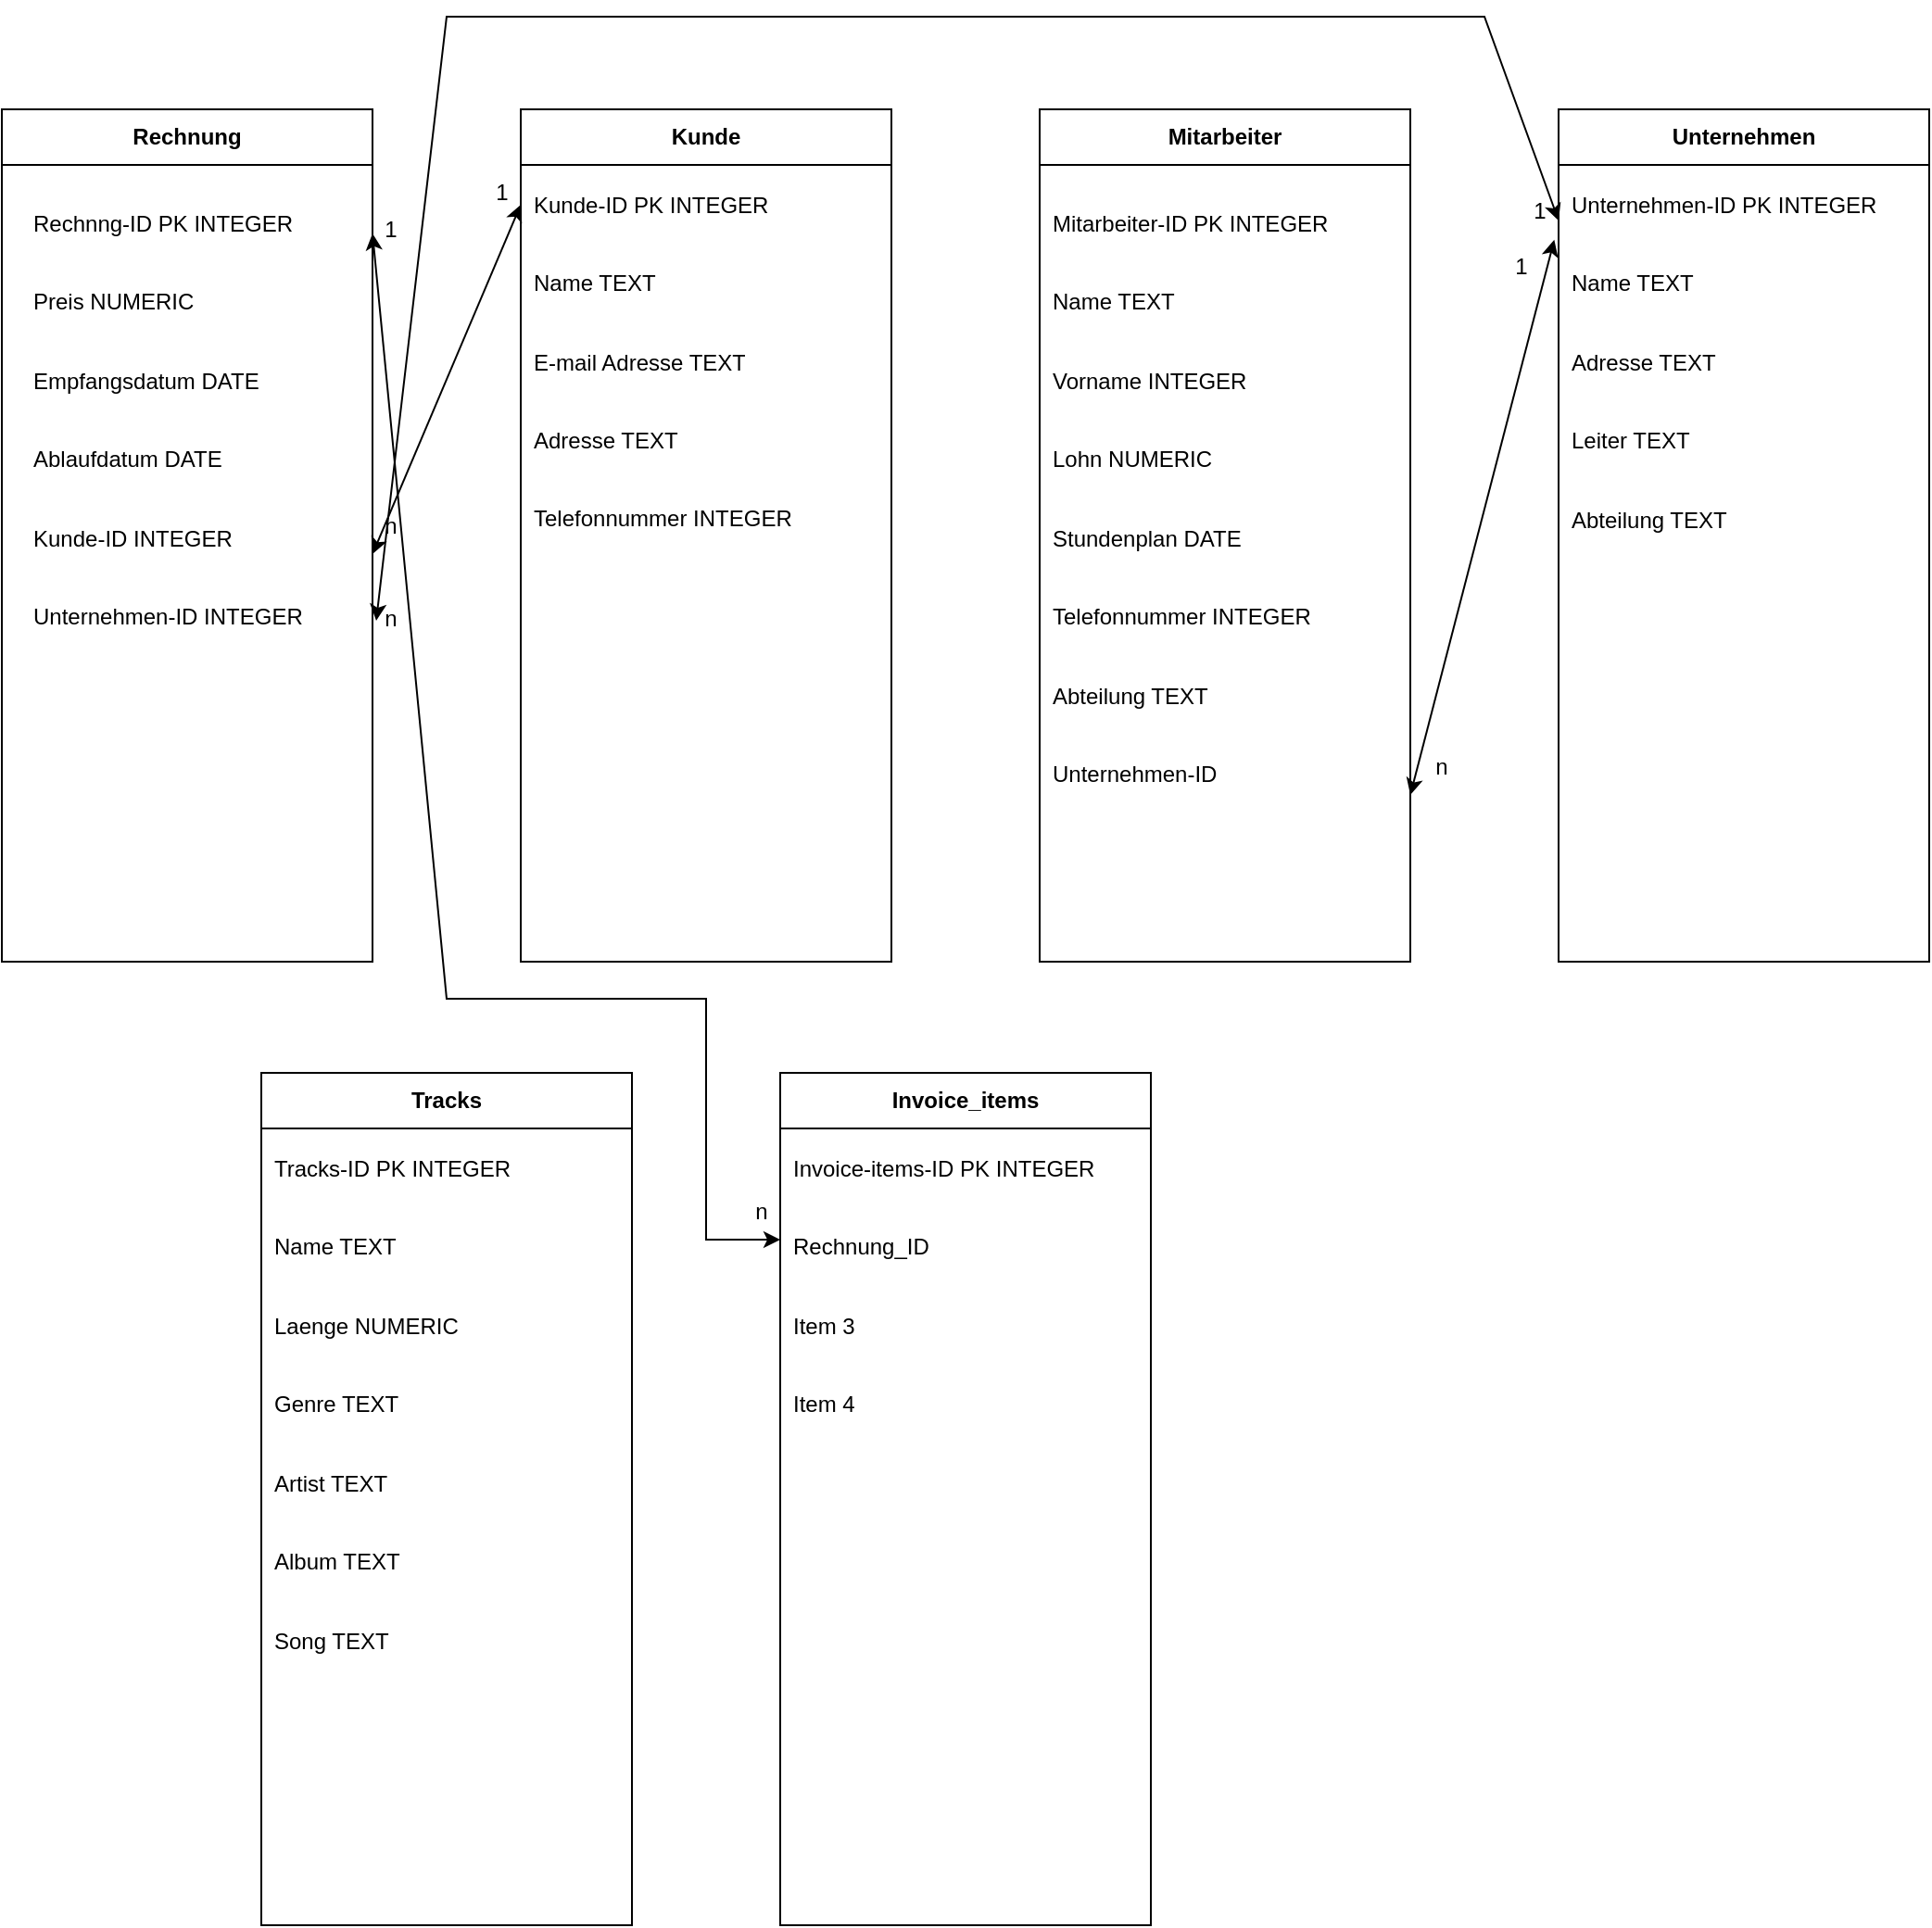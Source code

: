 <mxfile version="25.0.1">
  <diagram name="Seite-1" id="CNiKCWi8ZRv9Qzwv_BlR">
    <mxGraphModel dx="1434" dy="782" grid="1" gridSize="10" guides="1" tooltips="1" connect="1" arrows="1" fold="1" page="1" pageScale="1" pageWidth="827" pageHeight="1169" math="0" shadow="0">
      <root>
        <mxCell id="0" />
        <mxCell id="1" parent="0" />
        <mxCell id="nGp6j8RpMQA7SGKV3jL9-7" value="&lt;b&gt;Rechnung&lt;/b&gt;" style="rounded=0;whiteSpace=wrap;html=1;" parent="1" vertex="1">
          <mxGeometry x="80" y="90" width="200" height="30" as="geometry" />
        </mxCell>
        <mxCell id="nGp6j8RpMQA7SGKV3jL9-8" value="&lt;div align=&quot;justify&quot;&gt;&lt;br&gt;&lt;/div&gt;" style="rounded=0;whiteSpace=wrap;html=1;" parent="1" vertex="1">
          <mxGeometry x="80" y="120" width="200" height="430" as="geometry" />
        </mxCell>
        <mxCell id="nGp6j8RpMQA7SGKV3jL9-9" value="" style="shape=table;startSize=0;container=1;collapsible=0;childLayout=tableLayout;fontSize=11;fillColor=none;strokeColor=none;" parent="1" vertex="1">
          <mxGeometry x="90" y="130" width="180" height="340" as="geometry" />
        </mxCell>
        <mxCell id="nGp6j8RpMQA7SGKV3jL9-10" value="" style="shape=tableRow;horizontal=0;startSize=0;swimlaneHead=0;swimlaneBody=0;strokeColor=inherit;top=0;left=0;bottom=0;right=0;collapsible=0;dropTarget=0;fillColor=none;points=[[0,0.5],[1,0.5]];portConstraint=eastwest;fontSize=16;" parent="nGp6j8RpMQA7SGKV3jL9-9" vertex="1">
          <mxGeometry width="180" height="43" as="geometry" />
        </mxCell>
        <mxCell id="nGp6j8RpMQA7SGKV3jL9-11" value="Rechnng-ID PK INTEGER" style="shape=partialRectangle;html=1;whiteSpace=wrap;connectable=0;strokeColor=inherit;overflow=hidden;fillColor=none;top=0;left=0;bottom=0;right=0;pointerEvents=1;fontSize=12;align=left;spacingLeft=5;" parent="nGp6j8RpMQA7SGKV3jL9-10" vertex="1">
          <mxGeometry width="180" height="43" as="geometry">
            <mxRectangle width="180" height="43" as="alternateBounds" />
          </mxGeometry>
        </mxCell>
        <mxCell id="nGp6j8RpMQA7SGKV3jL9-12" value="" style="shape=tableRow;horizontal=0;startSize=0;swimlaneHead=0;swimlaneBody=0;strokeColor=inherit;top=0;left=0;bottom=0;right=0;collapsible=0;dropTarget=0;fillColor=none;points=[[0,0.5],[1,0.5]];portConstraint=eastwest;fontSize=16;" parent="nGp6j8RpMQA7SGKV3jL9-9" vertex="1">
          <mxGeometry y="43" width="180" height="42" as="geometry" />
        </mxCell>
        <mxCell id="nGp6j8RpMQA7SGKV3jL9-13" value="Preis NUMERIC " style="shape=partialRectangle;html=1;whiteSpace=wrap;connectable=0;strokeColor=inherit;overflow=hidden;fillColor=none;top=0;left=0;bottom=0;right=0;pointerEvents=1;fontSize=12;align=left;spacingLeft=5;" parent="nGp6j8RpMQA7SGKV3jL9-12" vertex="1">
          <mxGeometry width="180" height="42" as="geometry">
            <mxRectangle width="180" height="42" as="alternateBounds" />
          </mxGeometry>
        </mxCell>
        <mxCell id="nGp6j8RpMQA7SGKV3jL9-14" value="" style="shape=tableRow;horizontal=0;startSize=0;swimlaneHead=0;swimlaneBody=0;strokeColor=inherit;top=0;left=0;bottom=0;right=0;collapsible=0;dropTarget=0;fillColor=none;points=[[0,0.5],[1,0.5]];portConstraint=eastwest;fontSize=16;" parent="nGp6j8RpMQA7SGKV3jL9-9" vertex="1">
          <mxGeometry y="85" width="180" height="43" as="geometry" />
        </mxCell>
        <mxCell id="nGp6j8RpMQA7SGKV3jL9-15" value="Empfangsdatum DATE" style="shape=partialRectangle;html=1;whiteSpace=wrap;connectable=0;strokeColor=inherit;overflow=hidden;fillColor=none;top=0;left=0;bottom=0;right=0;pointerEvents=1;fontSize=12;align=left;spacingLeft=5;" parent="nGp6j8RpMQA7SGKV3jL9-14" vertex="1">
          <mxGeometry width="180" height="43" as="geometry">
            <mxRectangle width="180" height="43" as="alternateBounds" />
          </mxGeometry>
        </mxCell>
        <mxCell id="nGp6j8RpMQA7SGKV3jL9-16" style="shape=tableRow;horizontal=0;startSize=0;swimlaneHead=0;swimlaneBody=0;strokeColor=inherit;top=0;left=0;bottom=0;right=0;collapsible=0;dropTarget=0;fillColor=none;points=[[0,0.5],[1,0.5]];portConstraint=eastwest;fontSize=16;" parent="nGp6j8RpMQA7SGKV3jL9-9" vertex="1">
          <mxGeometry y="128" width="180" height="42" as="geometry" />
        </mxCell>
        <mxCell id="nGp6j8RpMQA7SGKV3jL9-17" value="Ablaufdatum DATE" style="shape=partialRectangle;html=1;whiteSpace=wrap;connectable=0;strokeColor=inherit;overflow=hidden;fillColor=none;top=0;left=0;bottom=0;right=0;pointerEvents=1;fontSize=12;align=left;spacingLeft=5;" parent="nGp6j8RpMQA7SGKV3jL9-16" vertex="1">
          <mxGeometry width="180" height="42" as="geometry">
            <mxRectangle width="180" height="42" as="alternateBounds" />
          </mxGeometry>
        </mxCell>
        <mxCell id="nGp6j8RpMQA7SGKV3jL9-112" value="" style="shape=tableRow;horizontal=0;startSize=0;swimlaneHead=0;swimlaneBody=0;strokeColor=inherit;top=0;left=0;bottom=0;right=0;collapsible=0;dropTarget=0;fillColor=none;points=[[0,0.5],[1,0.5]];portConstraint=eastwest;fontSize=16;" parent="nGp6j8RpMQA7SGKV3jL9-9" vertex="1">
          <mxGeometry y="170" width="180" height="43" as="geometry" />
        </mxCell>
        <mxCell id="nGp6j8RpMQA7SGKV3jL9-113" value="Kunde-ID INTEGER" style="shape=partialRectangle;html=1;whiteSpace=wrap;connectable=0;strokeColor=inherit;overflow=hidden;fillColor=none;top=0;left=0;bottom=0;right=0;pointerEvents=1;fontSize=12;align=left;spacingLeft=5;" parent="nGp6j8RpMQA7SGKV3jL9-112" vertex="1">
          <mxGeometry width="180" height="43" as="geometry">
            <mxRectangle width="180" height="43" as="alternateBounds" />
          </mxGeometry>
        </mxCell>
        <mxCell id="nGp6j8RpMQA7SGKV3jL9-114" value="" style="shape=tableRow;horizontal=0;startSize=0;swimlaneHead=0;swimlaneBody=0;strokeColor=inherit;top=0;left=0;bottom=0;right=0;collapsible=0;dropTarget=0;fillColor=none;points=[[0,0.5],[1,0.5]];portConstraint=eastwest;fontSize=16;" parent="nGp6j8RpMQA7SGKV3jL9-9" vertex="1">
          <mxGeometry y="213" width="180" height="42" as="geometry" />
        </mxCell>
        <mxCell id="nGp6j8RpMQA7SGKV3jL9-115" value="Unternehmen-ID INTEGER" style="shape=partialRectangle;html=1;whiteSpace=wrap;connectable=0;strokeColor=inherit;overflow=hidden;fillColor=none;top=0;left=0;bottom=0;right=0;pointerEvents=1;fontSize=12;align=left;spacingLeft=5;" parent="nGp6j8RpMQA7SGKV3jL9-114" vertex="1">
          <mxGeometry width="180" height="42" as="geometry">
            <mxRectangle width="180" height="42" as="alternateBounds" />
          </mxGeometry>
        </mxCell>
        <mxCell id="nGp6j8RpMQA7SGKV3jL9-116" value="" style="shape=tableRow;horizontal=0;startSize=0;swimlaneHead=0;swimlaneBody=0;strokeColor=inherit;top=0;left=0;bottom=0;right=0;collapsible=0;dropTarget=0;fillColor=none;points=[[0,0.5],[1,0.5]];portConstraint=eastwest;fontSize=16;" parent="nGp6j8RpMQA7SGKV3jL9-9" vertex="1">
          <mxGeometry y="255" width="180" height="43" as="geometry" />
        </mxCell>
        <mxCell id="nGp6j8RpMQA7SGKV3jL9-117" value="" style="shape=partialRectangle;html=1;whiteSpace=wrap;connectable=0;strokeColor=inherit;overflow=hidden;fillColor=none;top=0;left=0;bottom=0;right=0;pointerEvents=1;fontSize=12;align=left;spacingLeft=5;" parent="nGp6j8RpMQA7SGKV3jL9-116" vertex="1">
          <mxGeometry width="180" height="43" as="geometry">
            <mxRectangle width="180" height="43" as="alternateBounds" />
          </mxGeometry>
        </mxCell>
        <mxCell id="nGp6j8RpMQA7SGKV3jL9-118" style="shape=tableRow;horizontal=0;startSize=0;swimlaneHead=0;swimlaneBody=0;strokeColor=inherit;top=0;left=0;bottom=0;right=0;collapsible=0;dropTarget=0;fillColor=none;points=[[0,0.5],[1,0.5]];portConstraint=eastwest;fontSize=16;" parent="nGp6j8RpMQA7SGKV3jL9-9" vertex="1">
          <mxGeometry y="298" width="180" height="42" as="geometry" />
        </mxCell>
        <mxCell id="nGp6j8RpMQA7SGKV3jL9-119" value="" style="shape=partialRectangle;html=1;whiteSpace=wrap;connectable=0;strokeColor=inherit;overflow=hidden;fillColor=none;top=0;left=0;bottom=0;right=0;pointerEvents=1;fontSize=12;align=left;spacingLeft=5;" parent="nGp6j8RpMQA7SGKV3jL9-118" vertex="1">
          <mxGeometry width="180" height="42" as="geometry">
            <mxRectangle width="180" height="42" as="alternateBounds" />
          </mxGeometry>
        </mxCell>
        <mxCell id="nGp6j8RpMQA7SGKV3jL9-36" value="&lt;b&gt;Kunde&lt;/b&gt;" style="rounded=0;whiteSpace=wrap;html=1;" parent="1" vertex="1">
          <mxGeometry x="360" y="90" width="200" height="30" as="geometry" />
        </mxCell>
        <mxCell id="nGp6j8RpMQA7SGKV3jL9-37" value="&lt;div align=&quot;justify&quot;&gt;&lt;br&gt;&lt;/div&gt;" style="rounded=0;whiteSpace=wrap;html=1;" parent="1" vertex="1">
          <mxGeometry x="360" y="120" width="200" height="430" as="geometry" />
        </mxCell>
        <mxCell id="nGp6j8RpMQA7SGKV3jL9-45" style="edgeStyle=orthogonalEdgeStyle;rounded=0;orthogonalLoop=1;jettySize=auto;html=1;" parent="1" source="nGp6j8RpMQA7SGKV3jL9-38" target="nGp6j8RpMQA7SGKV3jL9-43" edge="1">
          <mxGeometry relative="1" as="geometry" />
        </mxCell>
        <mxCell id="nGp6j8RpMQA7SGKV3jL9-38" value="&lt;b&gt;Invoice_items&lt;/b&gt;" style="rounded=0;whiteSpace=wrap;html=1;" parent="1" vertex="1">
          <mxGeometry x="500" y="610" width="200" height="30" as="geometry" />
        </mxCell>
        <mxCell id="nGp6j8RpMQA7SGKV3jL9-40" value="&lt;div align=&quot;justify&quot;&gt;&lt;br&gt;&lt;/div&gt;" style="rounded=0;whiteSpace=wrap;html=1;" parent="1" vertex="1">
          <mxGeometry x="640" y="120" width="200" height="430" as="geometry" />
        </mxCell>
        <mxCell id="nGp6j8RpMQA7SGKV3jL9-41" value="&lt;b&gt;Unternehmen&lt;/b&gt;" style="rounded=0;whiteSpace=wrap;html=1;" parent="1" vertex="1">
          <mxGeometry x="920" y="90" width="200" height="30" as="geometry" />
        </mxCell>
        <mxCell id="nGp6j8RpMQA7SGKV3jL9-42" value="&lt;div align=&quot;justify&quot;&gt;&lt;br&gt;&lt;/div&gt;" style="rounded=0;whiteSpace=wrap;html=1;" parent="1" vertex="1">
          <mxGeometry x="220" y="640" width="200" height="430" as="geometry" />
        </mxCell>
        <mxCell id="nGp6j8RpMQA7SGKV3jL9-43" value="&lt;div align=&quot;justify&quot;&gt;&lt;br&gt;&lt;/div&gt;" style="rounded=0;whiteSpace=wrap;html=1;" parent="1" vertex="1">
          <mxGeometry x="500" y="640" width="200" height="430" as="geometry" />
        </mxCell>
        <mxCell id="nGp6j8RpMQA7SGKV3jL9-44" value="&lt;b&gt;Tracks&lt;/b&gt;" style="rounded=0;whiteSpace=wrap;html=1;" parent="1" vertex="1">
          <mxGeometry x="220" y="610" width="200" height="30" as="geometry" />
        </mxCell>
        <mxCell id="nGp6j8RpMQA7SGKV3jL9-46" value="" style="shape=table;startSize=0;container=1;collapsible=0;childLayout=tableLayout;fontSize=11;fillColor=none;strokeColor=none;fontStyle=1" parent="1" vertex="1">
          <mxGeometry x="360" y="120" width="200" height="340" as="geometry" />
        </mxCell>
        <mxCell id="nGp6j8RpMQA7SGKV3jL9-47" value="" style="shape=tableRow;horizontal=0;startSize=0;swimlaneHead=0;swimlaneBody=0;strokeColor=inherit;top=0;left=0;bottom=0;right=0;collapsible=0;dropTarget=0;fillColor=none;points=[[0,0.5],[1,0.5]];portConstraint=eastwest;fontSize=16;" parent="nGp6j8RpMQA7SGKV3jL9-46" vertex="1">
          <mxGeometry width="200" height="43" as="geometry" />
        </mxCell>
        <mxCell id="nGp6j8RpMQA7SGKV3jL9-48" value="Kunde-ID PK INTEGER" style="shape=partialRectangle;html=1;whiteSpace=wrap;connectable=0;strokeColor=inherit;overflow=hidden;fillColor=none;top=0;left=0;bottom=0;right=0;pointerEvents=1;fontSize=12;align=left;spacingLeft=5;" parent="nGp6j8RpMQA7SGKV3jL9-47" vertex="1">
          <mxGeometry width="200" height="43" as="geometry">
            <mxRectangle width="200" height="43" as="alternateBounds" />
          </mxGeometry>
        </mxCell>
        <mxCell id="nGp6j8RpMQA7SGKV3jL9-49" value="" style="shape=tableRow;horizontal=0;startSize=0;swimlaneHead=0;swimlaneBody=0;strokeColor=inherit;top=0;left=0;bottom=0;right=0;collapsible=0;dropTarget=0;fillColor=none;points=[[0,0.5],[1,0.5]];portConstraint=eastwest;fontSize=16;" parent="nGp6j8RpMQA7SGKV3jL9-46" vertex="1">
          <mxGeometry y="43" width="200" height="42" as="geometry" />
        </mxCell>
        <mxCell id="nGp6j8RpMQA7SGKV3jL9-50" value="Name TEXT" style="shape=partialRectangle;html=1;whiteSpace=wrap;connectable=0;strokeColor=inherit;overflow=hidden;fillColor=none;top=0;left=0;bottom=0;right=0;pointerEvents=1;fontSize=12;align=left;spacingLeft=5;" parent="nGp6j8RpMQA7SGKV3jL9-49" vertex="1">
          <mxGeometry width="200" height="42" as="geometry">
            <mxRectangle width="200" height="42" as="alternateBounds" />
          </mxGeometry>
        </mxCell>
        <mxCell id="nGp6j8RpMQA7SGKV3jL9-51" value="" style="shape=tableRow;horizontal=0;startSize=0;swimlaneHead=0;swimlaneBody=0;strokeColor=inherit;top=0;left=0;bottom=0;right=0;collapsible=0;dropTarget=0;fillColor=none;points=[[0,0.5],[1,0.5]];portConstraint=eastwest;fontSize=16;" parent="nGp6j8RpMQA7SGKV3jL9-46" vertex="1">
          <mxGeometry y="85" width="200" height="43" as="geometry" />
        </mxCell>
        <mxCell id="nGp6j8RpMQA7SGKV3jL9-52" value="E-mail Adresse TEXT" style="shape=partialRectangle;html=1;whiteSpace=wrap;connectable=0;strokeColor=inherit;overflow=hidden;fillColor=none;top=0;left=0;bottom=0;right=0;pointerEvents=1;fontSize=12;align=left;spacingLeft=5;" parent="nGp6j8RpMQA7SGKV3jL9-51" vertex="1">
          <mxGeometry width="200" height="43" as="geometry">
            <mxRectangle width="200" height="43" as="alternateBounds" />
          </mxGeometry>
        </mxCell>
        <mxCell id="nGp6j8RpMQA7SGKV3jL9-53" style="shape=tableRow;horizontal=0;startSize=0;swimlaneHead=0;swimlaneBody=0;strokeColor=inherit;top=0;left=0;bottom=0;right=0;collapsible=0;dropTarget=0;fillColor=none;points=[[0,0.5],[1,0.5]];portConstraint=eastwest;fontSize=16;" parent="nGp6j8RpMQA7SGKV3jL9-46" vertex="1">
          <mxGeometry y="128" width="200" height="42" as="geometry" />
        </mxCell>
        <mxCell id="nGp6j8RpMQA7SGKV3jL9-54" value="Adresse TEXT" style="shape=partialRectangle;html=1;whiteSpace=wrap;connectable=0;strokeColor=inherit;overflow=hidden;fillColor=none;top=0;left=0;bottom=0;right=0;pointerEvents=1;fontSize=12;align=left;spacingLeft=5;" parent="nGp6j8RpMQA7SGKV3jL9-53" vertex="1">
          <mxGeometry width="200" height="42" as="geometry">
            <mxRectangle width="200" height="42" as="alternateBounds" />
          </mxGeometry>
        </mxCell>
        <mxCell id="nGp6j8RpMQA7SGKV3jL9-109" style="shape=tableRow;horizontal=0;startSize=0;swimlaneHead=0;swimlaneBody=0;strokeColor=inherit;top=0;left=0;bottom=0;right=0;collapsible=0;dropTarget=0;fillColor=none;points=[[0,0.5],[1,0.5]];portConstraint=eastwest;fontSize=16;" parent="nGp6j8RpMQA7SGKV3jL9-46" vertex="1">
          <mxGeometry y="170" width="200" height="42" as="geometry" />
        </mxCell>
        <mxCell id="nGp6j8RpMQA7SGKV3jL9-110" value="Telefonnummer INTEGER" style="shape=partialRectangle;html=1;whiteSpace=wrap;connectable=0;strokeColor=inherit;overflow=hidden;fillColor=none;top=0;left=0;bottom=0;right=0;pointerEvents=1;fontSize=12;align=left;spacingLeft=5;" parent="nGp6j8RpMQA7SGKV3jL9-109" vertex="1">
          <mxGeometry width="200" height="42" as="geometry">
            <mxRectangle width="200" height="42" as="alternateBounds" />
          </mxGeometry>
        </mxCell>
        <mxCell id="nGp6j8RpMQA7SGKV3jL9-107" value="" style="shape=tableRow;horizontal=0;startSize=0;swimlaneHead=0;swimlaneBody=0;strokeColor=inherit;top=0;left=0;bottom=0;right=0;collapsible=0;dropTarget=0;fillColor=none;points=[[0,0.5],[1,0.5]];portConstraint=eastwest;fontSize=16;" parent="nGp6j8RpMQA7SGKV3jL9-46" vertex="1">
          <mxGeometry y="212" width="200" height="43" as="geometry" />
        </mxCell>
        <mxCell id="nGp6j8RpMQA7SGKV3jL9-108" value="" style="shape=partialRectangle;html=1;whiteSpace=wrap;connectable=0;strokeColor=inherit;overflow=hidden;fillColor=none;top=0;left=0;bottom=0;right=0;pointerEvents=1;fontSize=12;align=left;spacingLeft=5;" parent="nGp6j8RpMQA7SGKV3jL9-107" vertex="1">
          <mxGeometry width="200" height="43" as="geometry">
            <mxRectangle width="200" height="43" as="alternateBounds" />
          </mxGeometry>
        </mxCell>
        <mxCell id="nGp6j8RpMQA7SGKV3jL9-105" value="" style="shape=tableRow;horizontal=0;startSize=0;swimlaneHead=0;swimlaneBody=0;strokeColor=inherit;top=0;left=0;bottom=0;right=0;collapsible=0;dropTarget=0;fillColor=none;points=[[0,0.5],[1,0.5]];portConstraint=eastwest;fontSize=16;" parent="nGp6j8RpMQA7SGKV3jL9-46" vertex="1">
          <mxGeometry y="255" width="200" height="42" as="geometry" />
        </mxCell>
        <mxCell id="nGp6j8RpMQA7SGKV3jL9-106" value="" style="shape=partialRectangle;html=1;whiteSpace=wrap;connectable=0;strokeColor=inherit;overflow=hidden;fillColor=none;top=0;left=0;bottom=0;right=0;pointerEvents=1;fontSize=12;align=left;spacingLeft=5;" parent="nGp6j8RpMQA7SGKV3jL9-105" vertex="1">
          <mxGeometry width="200" height="42" as="geometry">
            <mxRectangle width="200" height="42" as="alternateBounds" />
          </mxGeometry>
        </mxCell>
        <mxCell id="nGp6j8RpMQA7SGKV3jL9-103" value="" style="shape=tableRow;horizontal=0;startSize=0;swimlaneHead=0;swimlaneBody=0;strokeColor=inherit;top=0;left=0;bottom=0;right=0;collapsible=0;dropTarget=0;fillColor=none;points=[[0,0.5],[1,0.5]];portConstraint=eastwest;fontSize=16;" parent="nGp6j8RpMQA7SGKV3jL9-46" vertex="1">
          <mxGeometry y="297" width="200" height="43" as="geometry" />
        </mxCell>
        <mxCell id="nGp6j8RpMQA7SGKV3jL9-104" value="" style="shape=partialRectangle;html=1;whiteSpace=wrap;connectable=0;strokeColor=inherit;overflow=hidden;fillColor=none;top=0;left=0;bottom=0;right=0;pointerEvents=1;fontSize=12;align=left;spacingLeft=5;" parent="nGp6j8RpMQA7SGKV3jL9-103" vertex="1">
          <mxGeometry width="200" height="43" as="geometry">
            <mxRectangle width="200" height="43" as="alternateBounds" />
          </mxGeometry>
        </mxCell>
        <mxCell id="nGp6j8RpMQA7SGKV3jL9-55" value="" style="shape=table;startSize=0;container=1;collapsible=0;childLayout=tableLayout;fontSize=11;fillColor=none;strokeColor=none;fontStyle=1" parent="1" vertex="1">
          <mxGeometry x="640" y="130" width="200" height="170" as="geometry" />
        </mxCell>
        <mxCell id="nGp6j8RpMQA7SGKV3jL9-56" value="" style="shape=tableRow;horizontal=0;startSize=0;swimlaneHead=0;swimlaneBody=0;strokeColor=inherit;top=0;left=0;bottom=0;right=0;collapsible=0;dropTarget=0;fillColor=none;points=[[0,0.5],[1,0.5]];portConstraint=eastwest;fontSize=16;" parent="nGp6j8RpMQA7SGKV3jL9-55" vertex="1">
          <mxGeometry width="200" height="43" as="geometry" />
        </mxCell>
        <mxCell id="nGp6j8RpMQA7SGKV3jL9-57" value="Mitarbeiter-ID PK INTEGER" style="shape=partialRectangle;html=1;whiteSpace=wrap;connectable=0;strokeColor=inherit;overflow=hidden;fillColor=none;top=0;left=0;bottom=0;right=0;pointerEvents=1;fontSize=12;align=left;spacingLeft=5;" parent="nGp6j8RpMQA7SGKV3jL9-56" vertex="1">
          <mxGeometry width="200" height="43" as="geometry">
            <mxRectangle width="200" height="43" as="alternateBounds" />
          </mxGeometry>
        </mxCell>
        <mxCell id="nGp6j8RpMQA7SGKV3jL9-58" value="" style="shape=tableRow;horizontal=0;startSize=0;swimlaneHead=0;swimlaneBody=0;strokeColor=inherit;top=0;left=0;bottom=0;right=0;collapsible=0;dropTarget=0;fillColor=none;points=[[0,0.5],[1,0.5]];portConstraint=eastwest;fontSize=16;" parent="nGp6j8RpMQA7SGKV3jL9-55" vertex="1">
          <mxGeometry y="43" width="200" height="42" as="geometry" />
        </mxCell>
        <mxCell id="nGp6j8RpMQA7SGKV3jL9-59" value="Name TEXT" style="shape=partialRectangle;html=1;whiteSpace=wrap;connectable=0;strokeColor=inherit;overflow=hidden;fillColor=none;top=0;left=0;bottom=0;right=0;pointerEvents=1;fontSize=12;align=left;spacingLeft=5;" parent="nGp6j8RpMQA7SGKV3jL9-58" vertex="1">
          <mxGeometry width="200" height="42" as="geometry">
            <mxRectangle width="200" height="42" as="alternateBounds" />
          </mxGeometry>
        </mxCell>
        <mxCell id="nGp6j8RpMQA7SGKV3jL9-60" value="" style="shape=tableRow;horizontal=0;startSize=0;swimlaneHead=0;swimlaneBody=0;strokeColor=inherit;top=0;left=0;bottom=0;right=0;collapsible=0;dropTarget=0;fillColor=none;points=[[0,0.5],[1,0.5]];portConstraint=eastwest;fontSize=16;" parent="nGp6j8RpMQA7SGKV3jL9-55" vertex="1">
          <mxGeometry y="85" width="200" height="43" as="geometry" />
        </mxCell>
        <mxCell id="nGp6j8RpMQA7SGKV3jL9-61" value="Vorname INTEGER" style="shape=partialRectangle;html=1;whiteSpace=wrap;connectable=0;strokeColor=inherit;overflow=hidden;fillColor=none;top=0;left=0;bottom=0;right=0;pointerEvents=1;fontSize=12;align=left;spacingLeft=5;" parent="nGp6j8RpMQA7SGKV3jL9-60" vertex="1">
          <mxGeometry width="200" height="43" as="geometry">
            <mxRectangle width="200" height="43" as="alternateBounds" />
          </mxGeometry>
        </mxCell>
        <mxCell id="nGp6j8RpMQA7SGKV3jL9-62" style="shape=tableRow;horizontal=0;startSize=0;swimlaneHead=0;swimlaneBody=0;strokeColor=inherit;top=0;left=0;bottom=0;right=0;collapsible=0;dropTarget=0;fillColor=none;points=[[0,0.5],[1,0.5]];portConstraint=eastwest;fontSize=16;" parent="nGp6j8RpMQA7SGKV3jL9-55" vertex="1">
          <mxGeometry y="128" width="200" height="42" as="geometry" />
        </mxCell>
        <mxCell id="nGp6j8RpMQA7SGKV3jL9-63" value="Lohn NUMERIC" style="shape=partialRectangle;html=1;whiteSpace=wrap;connectable=0;strokeColor=inherit;overflow=hidden;fillColor=none;top=0;left=0;bottom=0;right=0;pointerEvents=1;fontSize=12;align=left;spacingLeft=5;" parent="nGp6j8RpMQA7SGKV3jL9-62" vertex="1">
          <mxGeometry width="200" height="42" as="geometry">
            <mxRectangle width="200" height="42" as="alternateBounds" />
          </mxGeometry>
        </mxCell>
        <mxCell id="nGp6j8RpMQA7SGKV3jL9-66" value="" style="shape=table;startSize=0;container=1;collapsible=0;childLayout=tableLayout;fontSize=11;fillColor=none;strokeColor=none;fontStyle=1" parent="1" vertex="1">
          <mxGeometry x="220" y="640" width="200" height="170" as="geometry" />
        </mxCell>
        <mxCell id="nGp6j8RpMQA7SGKV3jL9-67" value="" style="shape=tableRow;horizontal=0;startSize=0;swimlaneHead=0;swimlaneBody=0;strokeColor=inherit;top=0;left=0;bottom=0;right=0;collapsible=0;dropTarget=0;fillColor=none;points=[[0,0.5],[1,0.5]];portConstraint=eastwest;fontSize=16;" parent="nGp6j8RpMQA7SGKV3jL9-66" vertex="1">
          <mxGeometry width="200" height="43" as="geometry" />
        </mxCell>
        <mxCell id="nGp6j8RpMQA7SGKV3jL9-68" value="Tracks-ID PK INTEGER" style="shape=partialRectangle;html=1;whiteSpace=wrap;connectable=0;strokeColor=inherit;overflow=hidden;fillColor=none;top=0;left=0;bottom=0;right=0;pointerEvents=1;fontSize=12;align=left;spacingLeft=5;" parent="nGp6j8RpMQA7SGKV3jL9-67" vertex="1">
          <mxGeometry width="200" height="43" as="geometry">
            <mxRectangle width="200" height="43" as="alternateBounds" />
          </mxGeometry>
        </mxCell>
        <mxCell id="nGp6j8RpMQA7SGKV3jL9-69" value="" style="shape=tableRow;horizontal=0;startSize=0;swimlaneHead=0;swimlaneBody=0;strokeColor=inherit;top=0;left=0;bottom=0;right=0;collapsible=0;dropTarget=0;fillColor=none;points=[[0,0.5],[1,0.5]];portConstraint=eastwest;fontSize=16;" parent="nGp6j8RpMQA7SGKV3jL9-66" vertex="1">
          <mxGeometry y="43" width="200" height="42" as="geometry" />
        </mxCell>
        <mxCell id="nGp6j8RpMQA7SGKV3jL9-70" value="Name TEXT" style="shape=partialRectangle;html=1;whiteSpace=wrap;connectable=0;strokeColor=inherit;overflow=hidden;fillColor=none;top=0;left=0;bottom=0;right=0;pointerEvents=1;fontSize=12;align=left;spacingLeft=5;" parent="nGp6j8RpMQA7SGKV3jL9-69" vertex="1">
          <mxGeometry width="200" height="42" as="geometry">
            <mxRectangle width="200" height="42" as="alternateBounds" />
          </mxGeometry>
        </mxCell>
        <mxCell id="nGp6j8RpMQA7SGKV3jL9-71" value="" style="shape=tableRow;horizontal=0;startSize=0;swimlaneHead=0;swimlaneBody=0;strokeColor=inherit;top=0;left=0;bottom=0;right=0;collapsible=0;dropTarget=0;fillColor=none;points=[[0,0.5],[1,0.5]];portConstraint=eastwest;fontSize=16;" parent="nGp6j8RpMQA7SGKV3jL9-66" vertex="1">
          <mxGeometry y="85" width="200" height="43" as="geometry" />
        </mxCell>
        <mxCell id="nGp6j8RpMQA7SGKV3jL9-72" value="Laenge NUMERIC" style="shape=partialRectangle;html=1;whiteSpace=wrap;connectable=0;strokeColor=inherit;overflow=hidden;fillColor=none;top=0;left=0;bottom=0;right=0;pointerEvents=1;fontSize=12;align=left;spacingLeft=5;" parent="nGp6j8RpMQA7SGKV3jL9-71" vertex="1">
          <mxGeometry width="200" height="43" as="geometry">
            <mxRectangle width="200" height="43" as="alternateBounds" />
          </mxGeometry>
        </mxCell>
        <mxCell id="nGp6j8RpMQA7SGKV3jL9-73" style="shape=tableRow;horizontal=0;startSize=0;swimlaneHead=0;swimlaneBody=0;strokeColor=inherit;top=0;left=0;bottom=0;right=0;collapsible=0;dropTarget=0;fillColor=none;points=[[0,0.5],[1,0.5]];portConstraint=eastwest;fontSize=16;" parent="nGp6j8RpMQA7SGKV3jL9-66" vertex="1">
          <mxGeometry y="128" width="200" height="42" as="geometry" />
        </mxCell>
        <mxCell id="nGp6j8RpMQA7SGKV3jL9-74" value="Genre TEXT" style="shape=partialRectangle;html=1;whiteSpace=wrap;connectable=0;strokeColor=inherit;overflow=hidden;fillColor=none;top=0;left=0;bottom=0;right=0;pointerEvents=1;fontSize=12;align=left;spacingLeft=5;" parent="nGp6j8RpMQA7SGKV3jL9-73" vertex="1">
          <mxGeometry width="200" height="42" as="geometry">
            <mxRectangle width="200" height="42" as="alternateBounds" />
          </mxGeometry>
        </mxCell>
        <mxCell id="nGp6j8RpMQA7SGKV3jL9-75" value="" style="shape=table;startSize=0;container=1;collapsible=0;childLayout=tableLayout;fontSize=11;fillColor=none;strokeColor=none;fontStyle=1" parent="1" vertex="1">
          <mxGeometry x="500" y="640" width="200" height="170" as="geometry" />
        </mxCell>
        <mxCell id="nGp6j8RpMQA7SGKV3jL9-76" value="" style="shape=tableRow;horizontal=0;startSize=0;swimlaneHead=0;swimlaneBody=0;strokeColor=inherit;top=0;left=0;bottom=0;right=0;collapsible=0;dropTarget=0;fillColor=none;points=[[0,0.5],[1,0.5]];portConstraint=eastwest;fontSize=16;" parent="nGp6j8RpMQA7SGKV3jL9-75" vertex="1">
          <mxGeometry width="200" height="43" as="geometry" />
        </mxCell>
        <mxCell id="nGp6j8RpMQA7SGKV3jL9-77" value="Invoice-items-ID PK INTEGER" style="shape=partialRectangle;html=1;whiteSpace=wrap;connectable=0;strokeColor=inherit;overflow=hidden;fillColor=none;top=0;left=0;bottom=0;right=0;pointerEvents=1;fontSize=12;align=left;spacingLeft=5;" parent="nGp6j8RpMQA7SGKV3jL9-76" vertex="1">
          <mxGeometry width="200" height="43" as="geometry">
            <mxRectangle width="200" height="43" as="alternateBounds" />
          </mxGeometry>
        </mxCell>
        <mxCell id="nGp6j8RpMQA7SGKV3jL9-78" value="" style="shape=tableRow;horizontal=0;startSize=0;swimlaneHead=0;swimlaneBody=0;strokeColor=inherit;top=0;left=0;bottom=0;right=0;collapsible=0;dropTarget=0;fillColor=none;points=[[0,0.5],[1,0.5]];portConstraint=eastwest;fontSize=16;" parent="nGp6j8RpMQA7SGKV3jL9-75" vertex="1">
          <mxGeometry y="43" width="200" height="42" as="geometry" />
        </mxCell>
        <mxCell id="nGp6j8RpMQA7SGKV3jL9-79" value="Rechnung_ID" style="shape=partialRectangle;html=1;whiteSpace=wrap;connectable=0;strokeColor=inherit;overflow=hidden;fillColor=none;top=0;left=0;bottom=0;right=0;pointerEvents=1;fontSize=12;align=left;spacingLeft=5;" parent="nGp6j8RpMQA7SGKV3jL9-78" vertex="1">
          <mxGeometry width="200" height="42" as="geometry">
            <mxRectangle width="200" height="42" as="alternateBounds" />
          </mxGeometry>
        </mxCell>
        <mxCell id="nGp6j8RpMQA7SGKV3jL9-80" value="" style="shape=tableRow;horizontal=0;startSize=0;swimlaneHead=0;swimlaneBody=0;strokeColor=inherit;top=0;left=0;bottom=0;right=0;collapsible=0;dropTarget=0;fillColor=none;points=[[0,0.5],[1,0.5]];portConstraint=eastwest;fontSize=16;" parent="nGp6j8RpMQA7SGKV3jL9-75" vertex="1">
          <mxGeometry y="85" width="200" height="43" as="geometry" />
        </mxCell>
        <mxCell id="nGp6j8RpMQA7SGKV3jL9-81" value="Item 3" style="shape=partialRectangle;html=1;whiteSpace=wrap;connectable=0;strokeColor=inherit;overflow=hidden;fillColor=none;top=0;left=0;bottom=0;right=0;pointerEvents=1;fontSize=12;align=left;spacingLeft=5;" parent="nGp6j8RpMQA7SGKV3jL9-80" vertex="1">
          <mxGeometry width="200" height="43" as="geometry">
            <mxRectangle width="200" height="43" as="alternateBounds" />
          </mxGeometry>
        </mxCell>
        <mxCell id="nGp6j8RpMQA7SGKV3jL9-82" style="shape=tableRow;horizontal=0;startSize=0;swimlaneHead=0;swimlaneBody=0;strokeColor=inherit;top=0;left=0;bottom=0;right=0;collapsible=0;dropTarget=0;fillColor=none;points=[[0,0.5],[1,0.5]];portConstraint=eastwest;fontSize=16;" parent="nGp6j8RpMQA7SGKV3jL9-75" vertex="1">
          <mxGeometry y="128" width="200" height="42" as="geometry" />
        </mxCell>
        <mxCell id="nGp6j8RpMQA7SGKV3jL9-83" value="Item 4" style="shape=partialRectangle;html=1;whiteSpace=wrap;connectable=0;strokeColor=inherit;overflow=hidden;fillColor=none;top=0;left=0;bottom=0;right=0;pointerEvents=1;fontSize=12;align=left;spacingLeft=5;" parent="nGp6j8RpMQA7SGKV3jL9-82" vertex="1">
          <mxGeometry width="200" height="42" as="geometry">
            <mxRectangle width="200" height="42" as="alternateBounds" />
          </mxGeometry>
        </mxCell>
        <mxCell id="nGp6j8RpMQA7SGKV3jL9-84" value="" style="shape=table;startSize=0;container=1;collapsible=0;childLayout=tableLayout;fontSize=11;fillColor=none;strokeColor=none;fontStyle=1" parent="1" vertex="1">
          <mxGeometry x="640" y="300" width="200" height="170" as="geometry" />
        </mxCell>
        <mxCell id="nGp6j8RpMQA7SGKV3jL9-85" value="" style="shape=tableRow;horizontal=0;startSize=0;swimlaneHead=0;swimlaneBody=0;strokeColor=inherit;top=0;left=0;bottom=0;right=0;collapsible=0;dropTarget=0;fillColor=none;points=[[0,0.5],[1,0.5]];portConstraint=eastwest;fontSize=16;" parent="nGp6j8RpMQA7SGKV3jL9-84" vertex="1">
          <mxGeometry width="200" height="43" as="geometry" />
        </mxCell>
        <mxCell id="nGp6j8RpMQA7SGKV3jL9-86" value="Stundenplan DATE" style="shape=partialRectangle;html=1;whiteSpace=wrap;connectable=0;strokeColor=inherit;overflow=hidden;fillColor=none;top=0;left=0;bottom=0;right=0;pointerEvents=1;fontSize=12;align=left;spacingLeft=5;" parent="nGp6j8RpMQA7SGKV3jL9-85" vertex="1">
          <mxGeometry width="200" height="43" as="geometry">
            <mxRectangle width="200" height="43" as="alternateBounds" />
          </mxGeometry>
        </mxCell>
        <mxCell id="nGp6j8RpMQA7SGKV3jL9-87" value="" style="shape=tableRow;horizontal=0;startSize=0;swimlaneHead=0;swimlaneBody=0;strokeColor=inherit;top=0;left=0;bottom=0;right=0;collapsible=0;dropTarget=0;fillColor=none;points=[[0,0.5],[1,0.5]];portConstraint=eastwest;fontSize=16;" parent="nGp6j8RpMQA7SGKV3jL9-84" vertex="1">
          <mxGeometry y="43" width="200" height="42" as="geometry" />
        </mxCell>
        <mxCell id="nGp6j8RpMQA7SGKV3jL9-88" value="Telefonnummer INTEGER" style="shape=partialRectangle;html=1;whiteSpace=wrap;connectable=0;strokeColor=inherit;overflow=hidden;fillColor=none;top=0;left=0;bottom=0;right=0;pointerEvents=1;fontSize=12;align=left;spacingLeft=5;" parent="nGp6j8RpMQA7SGKV3jL9-87" vertex="1">
          <mxGeometry width="200" height="42" as="geometry">
            <mxRectangle width="200" height="42" as="alternateBounds" />
          </mxGeometry>
        </mxCell>
        <mxCell id="nGp6j8RpMQA7SGKV3jL9-89" value="" style="shape=tableRow;horizontal=0;startSize=0;swimlaneHead=0;swimlaneBody=0;strokeColor=inherit;top=0;left=0;bottom=0;right=0;collapsible=0;dropTarget=0;fillColor=none;points=[[0,0.5],[1,0.5]];portConstraint=eastwest;fontSize=16;" parent="nGp6j8RpMQA7SGKV3jL9-84" vertex="1">
          <mxGeometry y="85" width="200" height="43" as="geometry" />
        </mxCell>
        <mxCell id="nGp6j8RpMQA7SGKV3jL9-90" value="Abteilung TEXT" style="shape=partialRectangle;html=1;whiteSpace=wrap;connectable=0;strokeColor=inherit;overflow=hidden;fillColor=none;top=0;left=0;bottom=0;right=0;pointerEvents=1;fontSize=12;align=left;spacingLeft=5;" parent="nGp6j8RpMQA7SGKV3jL9-89" vertex="1">
          <mxGeometry width="200" height="43" as="geometry">
            <mxRectangle width="200" height="43" as="alternateBounds" />
          </mxGeometry>
        </mxCell>
        <mxCell id="nGp6j8RpMQA7SGKV3jL9-91" style="shape=tableRow;horizontal=0;startSize=0;swimlaneHead=0;swimlaneBody=0;strokeColor=inherit;top=0;left=0;bottom=0;right=0;collapsible=0;dropTarget=0;fillColor=none;points=[[0,0.5],[1,0.5]];portConstraint=eastwest;fontSize=16;" parent="nGp6j8RpMQA7SGKV3jL9-84" vertex="1">
          <mxGeometry y="128" width="200" height="42" as="geometry" />
        </mxCell>
        <mxCell id="nGp6j8RpMQA7SGKV3jL9-92" value="Unternehmen-ID" style="shape=partialRectangle;html=1;whiteSpace=wrap;connectable=0;strokeColor=inherit;overflow=hidden;fillColor=none;top=0;left=0;bottom=0;right=0;pointerEvents=1;fontSize=12;align=left;spacingLeft=5;" parent="nGp6j8RpMQA7SGKV3jL9-91" vertex="1">
          <mxGeometry width="200" height="42" as="geometry">
            <mxRectangle width="200" height="42" as="alternateBounds" />
          </mxGeometry>
        </mxCell>
        <mxCell id="nGp6j8RpMQA7SGKV3jL9-93" value="" style="shape=table;startSize=0;container=1;collapsible=0;childLayout=tableLayout;fontSize=11;fillColor=none;strokeColor=none;fontStyle=1" parent="1" vertex="1">
          <mxGeometry x="220" y="810" width="200" height="170" as="geometry" />
        </mxCell>
        <mxCell id="nGp6j8RpMQA7SGKV3jL9-94" value="" style="shape=tableRow;horizontal=0;startSize=0;swimlaneHead=0;swimlaneBody=0;strokeColor=inherit;top=0;left=0;bottom=0;right=0;collapsible=0;dropTarget=0;fillColor=none;points=[[0,0.5],[1,0.5]];portConstraint=eastwest;fontSize=16;" parent="nGp6j8RpMQA7SGKV3jL9-93" vertex="1">
          <mxGeometry width="200" height="43" as="geometry" />
        </mxCell>
        <mxCell id="nGp6j8RpMQA7SGKV3jL9-95" value="Artist TEXT" style="shape=partialRectangle;html=1;whiteSpace=wrap;connectable=0;strokeColor=inherit;overflow=hidden;fillColor=none;top=0;left=0;bottom=0;right=0;pointerEvents=1;fontSize=12;align=left;spacingLeft=5;" parent="nGp6j8RpMQA7SGKV3jL9-94" vertex="1">
          <mxGeometry width="200" height="43" as="geometry">
            <mxRectangle width="200" height="43" as="alternateBounds" />
          </mxGeometry>
        </mxCell>
        <mxCell id="nGp6j8RpMQA7SGKV3jL9-96" value="" style="shape=tableRow;horizontal=0;startSize=0;swimlaneHead=0;swimlaneBody=0;strokeColor=inherit;top=0;left=0;bottom=0;right=0;collapsible=0;dropTarget=0;fillColor=none;points=[[0,0.5],[1,0.5]];portConstraint=eastwest;fontSize=16;" parent="nGp6j8RpMQA7SGKV3jL9-93" vertex="1">
          <mxGeometry y="43" width="200" height="42" as="geometry" />
        </mxCell>
        <mxCell id="nGp6j8RpMQA7SGKV3jL9-97" value="Album TEXT" style="shape=partialRectangle;html=1;whiteSpace=wrap;connectable=0;strokeColor=inherit;overflow=hidden;fillColor=none;top=0;left=0;bottom=0;right=0;pointerEvents=1;fontSize=12;align=left;spacingLeft=5;" parent="nGp6j8RpMQA7SGKV3jL9-96" vertex="1">
          <mxGeometry width="200" height="42" as="geometry">
            <mxRectangle width="200" height="42" as="alternateBounds" />
          </mxGeometry>
        </mxCell>
        <mxCell id="nGp6j8RpMQA7SGKV3jL9-98" value="" style="shape=tableRow;horizontal=0;startSize=0;swimlaneHead=0;swimlaneBody=0;strokeColor=inherit;top=0;left=0;bottom=0;right=0;collapsible=0;dropTarget=0;fillColor=none;points=[[0,0.5],[1,0.5]];portConstraint=eastwest;fontSize=16;" parent="nGp6j8RpMQA7SGKV3jL9-93" vertex="1">
          <mxGeometry y="85" width="200" height="43" as="geometry" />
        </mxCell>
        <mxCell id="nGp6j8RpMQA7SGKV3jL9-99" value="Song TEXT" style="shape=partialRectangle;html=1;whiteSpace=wrap;connectable=0;strokeColor=inherit;overflow=hidden;fillColor=none;top=0;left=0;bottom=0;right=0;pointerEvents=1;fontSize=12;align=left;spacingLeft=5;" parent="nGp6j8RpMQA7SGKV3jL9-98" vertex="1">
          <mxGeometry width="200" height="43" as="geometry">
            <mxRectangle width="200" height="43" as="alternateBounds" />
          </mxGeometry>
        </mxCell>
        <mxCell id="nGp6j8RpMQA7SGKV3jL9-100" style="shape=tableRow;horizontal=0;startSize=0;swimlaneHead=0;swimlaneBody=0;strokeColor=inherit;top=0;left=0;bottom=0;right=0;collapsible=0;dropTarget=0;fillColor=none;points=[[0,0.5],[1,0.5]];portConstraint=eastwest;fontSize=16;" parent="nGp6j8RpMQA7SGKV3jL9-93" vertex="1">
          <mxGeometry y="128" width="200" height="42" as="geometry" />
        </mxCell>
        <mxCell id="nGp6j8RpMQA7SGKV3jL9-101" value="" style="shape=partialRectangle;html=1;whiteSpace=wrap;connectable=0;strokeColor=inherit;overflow=hidden;fillColor=none;top=0;left=0;bottom=0;right=0;pointerEvents=1;fontSize=12;align=left;spacingLeft=5;" parent="nGp6j8RpMQA7SGKV3jL9-100" vertex="1">
          <mxGeometry width="200" height="42" as="geometry">
            <mxRectangle width="200" height="42" as="alternateBounds" />
          </mxGeometry>
        </mxCell>
        <mxCell id="nGp6j8RpMQA7SGKV3jL9-120" value="" style="endArrow=classic;startArrow=classic;html=1;rounded=0;entryX=0;entryY=0.5;entryDx=0;entryDy=0;" parent="1" target="nGp6j8RpMQA7SGKV3jL9-47" edge="1">
          <mxGeometry width="50" height="50" relative="1" as="geometry">
            <mxPoint x="280" y="330" as="sourcePoint" />
            <mxPoint x="330" y="280" as="targetPoint" />
          </mxGeometry>
        </mxCell>
        <mxCell id="nGp6j8RpMQA7SGKV3jL9-121" value="" style="endArrow=classic;startArrow=classic;html=1;rounded=0;exitX=1;exitY=0.086;exitDx=0;exitDy=0;exitPerimeter=0;" parent="1" source="nGp6j8RpMQA7SGKV3jL9-8" edge="1">
          <mxGeometry width="50" height="50" relative="1" as="geometry">
            <mxPoint x="320" y="570" as="sourcePoint" />
            <mxPoint x="500" y="700" as="targetPoint" />
            <Array as="points">
              <mxPoint x="320" y="570" />
              <mxPoint x="460" y="570" />
              <mxPoint x="460" y="700" />
            </Array>
          </mxGeometry>
        </mxCell>
        <mxCell id="nGp6j8RpMQA7SGKV3jL9-122" value="1" style="text;strokeColor=none;align=center;fillColor=none;html=1;verticalAlign=middle;whiteSpace=wrap;rounded=0;" parent="1" vertex="1">
          <mxGeometry x="260" y="140" width="60" height="30" as="geometry" />
        </mxCell>
        <mxCell id="nGp6j8RpMQA7SGKV3jL9-123" value="n" style="text;strokeColor=none;align=center;fillColor=none;html=1;verticalAlign=middle;whiteSpace=wrap;rounded=0;" parent="1" vertex="1">
          <mxGeometry x="460" y="670" width="60" height="30" as="geometry" />
        </mxCell>
        <mxCell id="nGp6j8RpMQA7SGKV3jL9-124" value="1" style="text;strokeColor=none;align=center;fillColor=none;html=1;verticalAlign=middle;whiteSpace=wrap;rounded=0;" parent="1" vertex="1">
          <mxGeometry x="320" y="120" width="60" height="30" as="geometry" />
        </mxCell>
        <mxCell id="nGp6j8RpMQA7SGKV3jL9-125" value="n" style="text;strokeColor=none;align=center;fillColor=none;html=1;verticalAlign=middle;whiteSpace=wrap;rounded=0;" parent="1" vertex="1">
          <mxGeometry x="260" y="300" width="60" height="30" as="geometry" />
        </mxCell>
        <mxCell id="dZYm5EWfmOKdEV0mahBr-1" value="&lt;b&gt;Mitarbeiter&lt;/b&gt;" style="rounded=0;whiteSpace=wrap;html=1;" parent="1" vertex="1">
          <mxGeometry x="640" y="90" width="200" height="30" as="geometry" />
        </mxCell>
        <mxCell id="dZYm5EWfmOKdEV0mahBr-11" value="&lt;div align=&quot;justify&quot;&gt;&lt;br&gt;&lt;/div&gt;" style="rounded=0;whiteSpace=wrap;html=1;" parent="1" vertex="1">
          <mxGeometry x="920" y="120" width="200" height="430" as="geometry" />
        </mxCell>
        <mxCell id="dZYm5EWfmOKdEV0mahBr-12" value="" style="shape=table;startSize=0;container=1;collapsible=0;childLayout=tableLayout;fontSize=11;fillColor=none;strokeColor=none;fontStyle=1" parent="1" vertex="1">
          <mxGeometry x="920" y="120" width="200" height="170" as="geometry" />
        </mxCell>
        <mxCell id="dZYm5EWfmOKdEV0mahBr-13" value="" style="shape=tableRow;horizontal=0;startSize=0;swimlaneHead=0;swimlaneBody=0;strokeColor=inherit;top=0;left=0;bottom=0;right=0;collapsible=0;dropTarget=0;fillColor=none;points=[[0,0.5],[1,0.5]];portConstraint=eastwest;fontSize=16;" parent="dZYm5EWfmOKdEV0mahBr-12" vertex="1">
          <mxGeometry width="200" height="43" as="geometry" />
        </mxCell>
        <mxCell id="dZYm5EWfmOKdEV0mahBr-14" value="Unternehmen-ID PK INTEGER" style="shape=partialRectangle;html=1;whiteSpace=wrap;connectable=0;strokeColor=inherit;overflow=hidden;fillColor=none;top=0;left=0;bottom=0;right=0;pointerEvents=1;fontSize=12;align=left;spacingLeft=5;" parent="dZYm5EWfmOKdEV0mahBr-13" vertex="1">
          <mxGeometry width="200" height="43" as="geometry">
            <mxRectangle width="200" height="43" as="alternateBounds" />
          </mxGeometry>
        </mxCell>
        <mxCell id="dZYm5EWfmOKdEV0mahBr-15" value="" style="shape=tableRow;horizontal=0;startSize=0;swimlaneHead=0;swimlaneBody=0;strokeColor=inherit;top=0;left=0;bottom=0;right=0;collapsible=0;dropTarget=0;fillColor=none;points=[[0,0.5],[1,0.5]];portConstraint=eastwest;fontSize=16;" parent="dZYm5EWfmOKdEV0mahBr-12" vertex="1">
          <mxGeometry y="43" width="200" height="42" as="geometry" />
        </mxCell>
        <mxCell id="dZYm5EWfmOKdEV0mahBr-16" value="Name TEXT" style="shape=partialRectangle;html=1;whiteSpace=wrap;connectable=0;strokeColor=inherit;overflow=hidden;fillColor=none;top=0;left=0;bottom=0;right=0;pointerEvents=1;fontSize=12;align=left;spacingLeft=5;" parent="dZYm5EWfmOKdEV0mahBr-15" vertex="1">
          <mxGeometry width="200" height="42" as="geometry">
            <mxRectangle width="200" height="42" as="alternateBounds" />
          </mxGeometry>
        </mxCell>
        <mxCell id="dZYm5EWfmOKdEV0mahBr-17" value="" style="shape=tableRow;horizontal=0;startSize=0;swimlaneHead=0;swimlaneBody=0;strokeColor=inherit;top=0;left=0;bottom=0;right=0;collapsible=0;dropTarget=0;fillColor=none;points=[[0,0.5],[1,0.5]];portConstraint=eastwest;fontSize=16;" parent="dZYm5EWfmOKdEV0mahBr-12" vertex="1">
          <mxGeometry y="85" width="200" height="43" as="geometry" />
        </mxCell>
        <mxCell id="dZYm5EWfmOKdEV0mahBr-18" value="Adresse TEXT" style="shape=partialRectangle;html=1;whiteSpace=wrap;connectable=0;strokeColor=inherit;overflow=hidden;fillColor=none;top=0;left=0;bottom=0;right=0;pointerEvents=1;fontSize=12;align=left;spacingLeft=5;" parent="dZYm5EWfmOKdEV0mahBr-17" vertex="1">
          <mxGeometry width="200" height="43" as="geometry">
            <mxRectangle width="200" height="43" as="alternateBounds" />
          </mxGeometry>
        </mxCell>
        <mxCell id="dZYm5EWfmOKdEV0mahBr-19" style="shape=tableRow;horizontal=0;startSize=0;swimlaneHead=0;swimlaneBody=0;strokeColor=inherit;top=0;left=0;bottom=0;right=0;collapsible=0;dropTarget=0;fillColor=none;points=[[0,0.5],[1,0.5]];portConstraint=eastwest;fontSize=16;" parent="dZYm5EWfmOKdEV0mahBr-12" vertex="1">
          <mxGeometry y="128" width="200" height="42" as="geometry" />
        </mxCell>
        <mxCell id="dZYm5EWfmOKdEV0mahBr-20" value="Leiter TEXT" style="shape=partialRectangle;html=1;whiteSpace=wrap;connectable=0;strokeColor=inherit;overflow=hidden;fillColor=none;top=0;left=0;bottom=0;right=0;pointerEvents=1;fontSize=12;align=left;spacingLeft=5;" parent="dZYm5EWfmOKdEV0mahBr-19" vertex="1">
          <mxGeometry width="200" height="42" as="geometry">
            <mxRectangle width="200" height="42" as="alternateBounds" />
          </mxGeometry>
        </mxCell>
        <mxCell id="dZYm5EWfmOKdEV0mahBr-21" value="" style="shape=table;startSize=0;container=1;collapsible=0;childLayout=tableLayout;fontSize=11;fillColor=none;strokeColor=none;fontStyle=1" parent="1" vertex="1">
          <mxGeometry x="920" y="290" width="200" height="170" as="geometry" />
        </mxCell>
        <mxCell id="dZYm5EWfmOKdEV0mahBr-22" value="" style="shape=tableRow;horizontal=0;startSize=0;swimlaneHead=0;swimlaneBody=0;strokeColor=inherit;top=0;left=0;bottom=0;right=0;collapsible=0;dropTarget=0;fillColor=none;points=[[0,0.5],[1,0.5]];portConstraint=eastwest;fontSize=16;" parent="dZYm5EWfmOKdEV0mahBr-21" vertex="1">
          <mxGeometry width="200" height="43" as="geometry" />
        </mxCell>
        <mxCell id="dZYm5EWfmOKdEV0mahBr-23" value="Abteilung TEXT" style="shape=partialRectangle;html=1;whiteSpace=wrap;connectable=0;strokeColor=inherit;overflow=hidden;fillColor=none;top=0;left=0;bottom=0;right=0;pointerEvents=1;fontSize=12;align=left;spacingLeft=5;" parent="dZYm5EWfmOKdEV0mahBr-22" vertex="1">
          <mxGeometry width="200" height="43" as="geometry">
            <mxRectangle width="200" height="43" as="alternateBounds" />
          </mxGeometry>
        </mxCell>
        <mxCell id="dZYm5EWfmOKdEV0mahBr-24" value="" style="shape=tableRow;horizontal=0;startSize=0;swimlaneHead=0;swimlaneBody=0;strokeColor=inherit;top=0;left=0;bottom=0;right=0;collapsible=0;dropTarget=0;fillColor=none;points=[[0,0.5],[1,0.5]];portConstraint=eastwest;fontSize=16;" parent="dZYm5EWfmOKdEV0mahBr-21" vertex="1">
          <mxGeometry y="43" width="200" height="42" as="geometry" />
        </mxCell>
        <mxCell id="dZYm5EWfmOKdEV0mahBr-25" value="" style="shape=partialRectangle;html=1;whiteSpace=wrap;connectable=0;strokeColor=inherit;overflow=hidden;fillColor=none;top=0;left=0;bottom=0;right=0;pointerEvents=1;fontSize=12;align=left;spacingLeft=5;" parent="dZYm5EWfmOKdEV0mahBr-24" vertex="1">
          <mxGeometry width="200" height="42" as="geometry">
            <mxRectangle width="200" height="42" as="alternateBounds" />
          </mxGeometry>
        </mxCell>
        <mxCell id="dZYm5EWfmOKdEV0mahBr-26" value="" style="shape=tableRow;horizontal=0;startSize=0;swimlaneHead=0;swimlaneBody=0;strokeColor=inherit;top=0;left=0;bottom=0;right=0;collapsible=0;dropTarget=0;fillColor=none;points=[[0,0.5],[1,0.5]];portConstraint=eastwest;fontSize=16;" parent="dZYm5EWfmOKdEV0mahBr-21" vertex="1">
          <mxGeometry y="85" width="200" height="43" as="geometry" />
        </mxCell>
        <mxCell id="dZYm5EWfmOKdEV0mahBr-27" value="" style="shape=partialRectangle;html=1;whiteSpace=wrap;connectable=0;strokeColor=inherit;overflow=hidden;fillColor=none;top=0;left=0;bottom=0;right=0;pointerEvents=1;fontSize=12;align=left;spacingLeft=5;" parent="dZYm5EWfmOKdEV0mahBr-26" vertex="1">
          <mxGeometry width="200" height="43" as="geometry">
            <mxRectangle width="200" height="43" as="alternateBounds" />
          </mxGeometry>
        </mxCell>
        <mxCell id="dZYm5EWfmOKdEV0mahBr-28" style="shape=tableRow;horizontal=0;startSize=0;swimlaneHead=0;swimlaneBody=0;strokeColor=inherit;top=0;left=0;bottom=0;right=0;collapsible=0;dropTarget=0;fillColor=none;points=[[0,0.5],[1,0.5]];portConstraint=eastwest;fontSize=16;" parent="dZYm5EWfmOKdEV0mahBr-21" vertex="1">
          <mxGeometry y="128" width="200" height="42" as="geometry" />
        </mxCell>
        <mxCell id="dZYm5EWfmOKdEV0mahBr-29" value="" style="shape=partialRectangle;html=1;whiteSpace=wrap;connectable=0;strokeColor=inherit;overflow=hidden;fillColor=none;top=0;left=0;bottom=0;right=0;pointerEvents=1;fontSize=12;align=left;spacingLeft=5;" parent="dZYm5EWfmOKdEV0mahBr-28" vertex="1">
          <mxGeometry width="200" height="42" as="geometry">
            <mxRectangle width="200" height="42" as="alternateBounds" />
          </mxGeometry>
        </mxCell>
        <mxCell id="dZYm5EWfmOKdEV0mahBr-30" value="" style="endArrow=classic;startArrow=classic;html=1;rounded=0;exitX=1.01;exitY=0.572;exitDx=0;exitDy=0;exitPerimeter=0;" parent="1" source="nGp6j8RpMQA7SGKV3jL9-8" edge="1">
          <mxGeometry width="50" height="50" relative="1" as="geometry">
            <mxPoint x="310" y="40" as="sourcePoint" />
            <mxPoint x="920" y="150" as="targetPoint" />
            <Array as="points">
              <mxPoint x="320" y="40" />
              <mxPoint x="880" y="40" />
            </Array>
          </mxGeometry>
        </mxCell>
        <mxCell id="dZYm5EWfmOKdEV0mahBr-31" value="1" style="text;strokeColor=none;align=center;fillColor=none;html=1;verticalAlign=middle;whiteSpace=wrap;rounded=0;" parent="1" vertex="1">
          <mxGeometry x="880" y="130" width="60" height="30" as="geometry" />
        </mxCell>
        <mxCell id="dZYm5EWfmOKdEV0mahBr-32" value="n" style="text;strokeColor=none;align=center;fillColor=none;html=1;verticalAlign=middle;whiteSpace=wrap;rounded=0;" parent="1" vertex="1">
          <mxGeometry x="260" y="350" width="60" height="30" as="geometry" />
        </mxCell>
        <mxCell id="dZYm5EWfmOKdEV0mahBr-34" value="" style="endArrow=classic;startArrow=classic;html=1;rounded=0;entryX=0.628;entryY=1.014;entryDx=0;entryDy=0;entryPerimeter=0;" parent="1" target="dZYm5EWfmOKdEV0mahBr-31" edge="1">
          <mxGeometry width="50" height="50" relative="1" as="geometry">
            <mxPoint x="840" y="460" as="sourcePoint" />
            <mxPoint x="890" y="410" as="targetPoint" />
          </mxGeometry>
        </mxCell>
        <mxCell id="dZYm5EWfmOKdEV0mahBr-36" value="1" style="text;strokeColor=none;align=center;fillColor=none;html=1;verticalAlign=middle;whiteSpace=wrap;rounded=0;" parent="1" vertex="1">
          <mxGeometry x="870" y="160" width="60" height="30" as="geometry" />
        </mxCell>
        <mxCell id="dZYm5EWfmOKdEV0mahBr-37" value="n" style="text;strokeColor=none;align=center;fillColor=none;html=1;verticalAlign=middle;whiteSpace=wrap;rounded=0;" parent="1" vertex="1">
          <mxGeometry x="827" y="430" width="60" height="30" as="geometry" />
        </mxCell>
      </root>
    </mxGraphModel>
  </diagram>
</mxfile>
